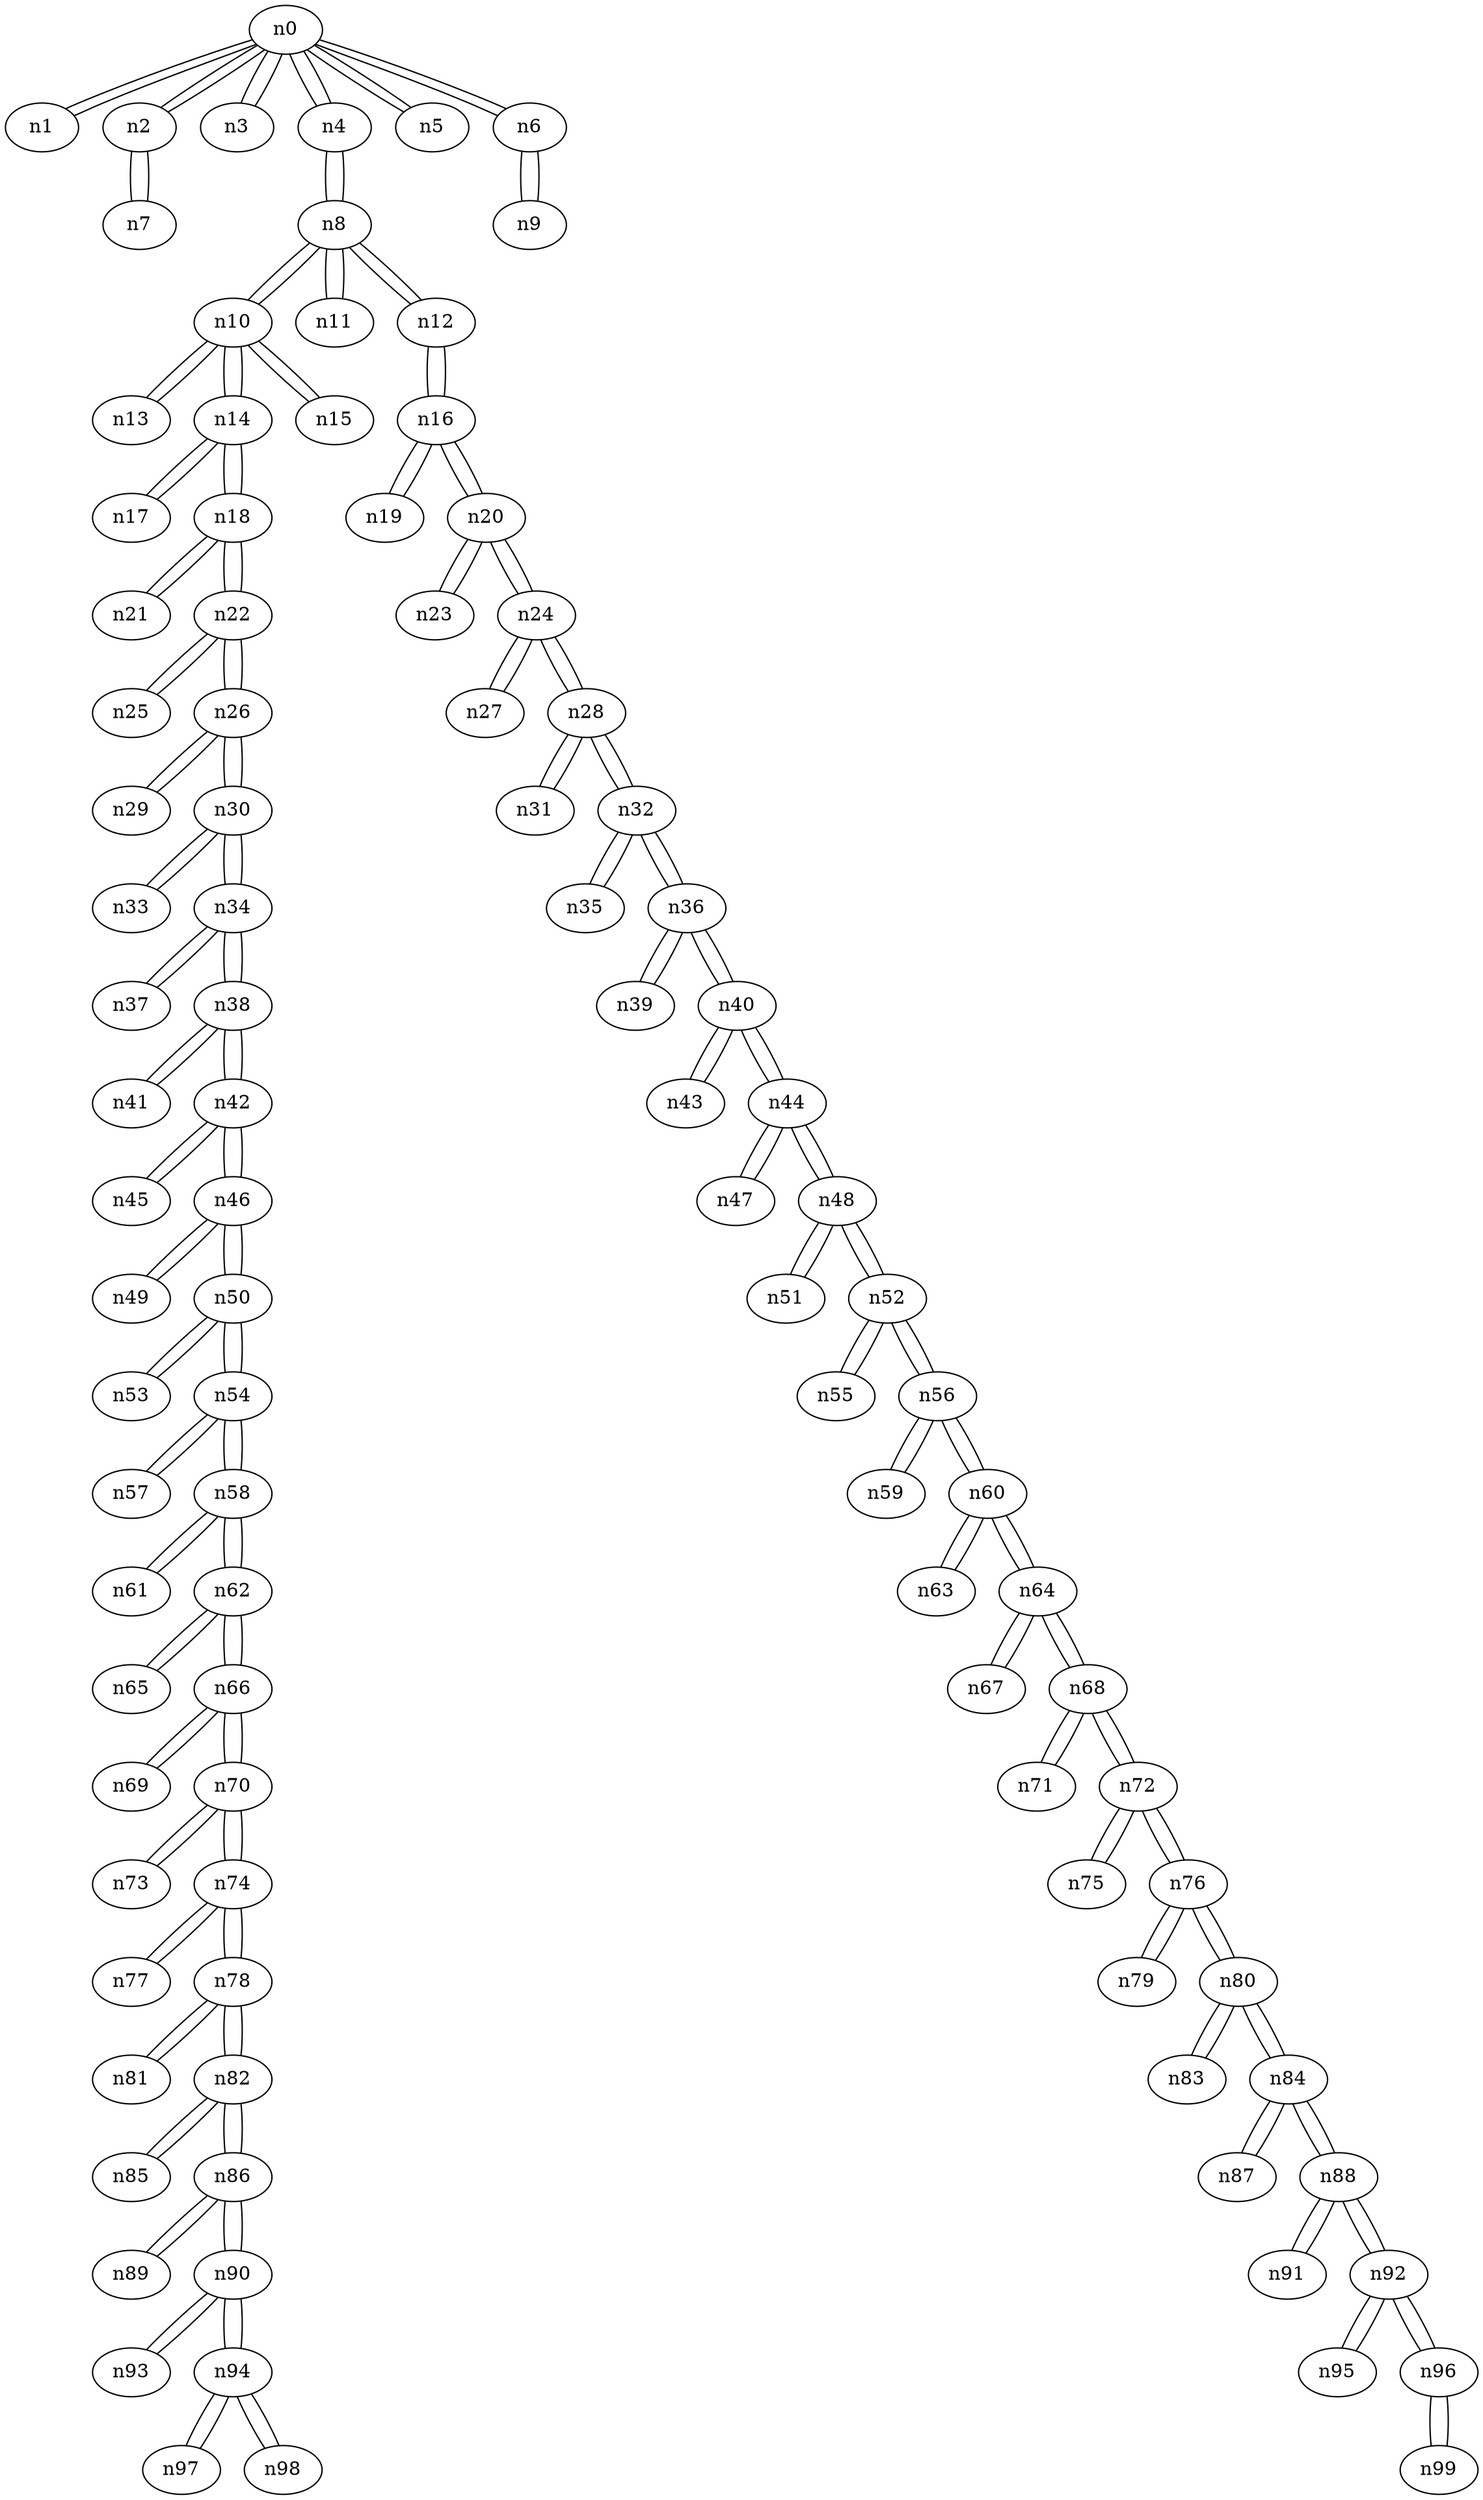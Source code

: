 graph {
n0;
n1;
n2;
n3;
n4;
n5;
n6;
n7;
n8;
n9;
n10;
n11;
n12;
n13;
n14;
n15;
n16;
n17;
n18;
n19;
n20;
n21;
n22;
n23;
n24;
n25;
n26;
n27;
n28;
n29;
n30;
n31;
n32;
n33;
n34;
n35;
n36;
n37;
n38;
n39;
n40;
n41;
n42;
n43;
n44;
n45;
n46;
n47;
n48;
n49;
n50;
n51;
n52;
n53;
n54;
n55;
n56;
n57;
n58;
n59;
n60;
n61;
n62;
n63;
n64;
n65;
n66;
n67;
n68;
n69;
n70;
n71;
n72;
n73;
n74;
n75;
n76;
n77;
n78;
n79;
n80;
n81;
n82;
n83;
n84;
n85;
n86;
n87;
n88;
n89;
n90;
n91;
n92;
n93;
n94;
n95;
n96;
n97;
n98;
n99;
n0 -- n2;
n0 -- n3;
n0 -- n5;
n0 -- n4;
n0 -- n1;
n0 -- n6;
n1 -- n0;
n2 -- n7;
n2 -- n0;
n3 -- n0;
n4 -- n0;
n4 -- n8;
n5 -- n0;
n6 -- n0;
n6 -- n9;
n7 -- n2;
n8 -- n12;
n8 -- n10;
n8 -- n4;
n8 -- n11;
n9 -- n6;
n10 -- n15;
n10 -- n13;
n10 -- n14;
n10 -- n8;
n11 -- n8;
n12 -- n16;
n12 -- n8;
n13 -- n10;
n14 -- n18;
n14 -- n10;
n14 -- n17;
n15 -- n10;
n16 -- n12;
n16 -- n20;
n16 -- n19;
n17 -- n14;
n18 -- n22;
n18 -- n14;
n18 -- n21;
n19 -- n16;
n20 -- n16;
n20 -- n23;
n20 -- n24;
n21 -- n18;
n22 -- n18;
n22 -- n26;
n22 -- n25;
n23 -- n20;
n24 -- n20;
n24 -- n28;
n24 -- n27;
n25 -- n22;
n26 -- n29;
n26 -- n30;
n26 -- n22;
n27 -- n24;
n28 -- n32;
n28 -- n31;
n28 -- n24;
n29 -- n26;
n30 -- n26;
n30 -- n33;
n30 -- n34;
n31 -- n28;
n32 -- n28;
n32 -- n36;
n32 -- n35;
n33 -- n30;
n34 -- n30;
n34 -- n38;
n34 -- n37;
n35 -- n32;
n36 -- n39;
n36 -- n32;
n36 -- n40;
n37 -- n34;
n38 -- n41;
n38 -- n42;
n38 -- n34;
n39 -- n36;
n40 -- n43;
n40 -- n36;
n40 -- n44;
n41 -- n38;
n42 -- n46;
n42 -- n45;
n42 -- n38;
n43 -- n40;
n44 -- n48;
n44 -- n47;
n44 -- n40;
n45 -- n42;
n46 -- n50;
n46 -- n42;
n46 -- n49;
n47 -- n44;
n48 -- n51;
n48 -- n52;
n48 -- n44;
n49 -- n46;
n50 -- n46;
n50 -- n54;
n50 -- n53;
n51 -- n48;
n52 -- n48;
n52 -- n55;
n52 -- n56;
n53 -- n50;
n54 -- n57;
n54 -- n50;
n54 -- n58;
n55 -- n52;
n56 -- n60;
n56 -- n52;
n56 -- n59;
n57 -- n54;
n58 -- n62;
n58 -- n61;
n58 -- n54;
n59 -- n56;
n60 -- n64;
n60 -- n56;
n60 -- n63;
n61 -- n58;
n62 -- n66;
n62 -- n58;
n62 -- n65;
n63 -- n60;
n64 -- n67;
n64 -- n60;
n64 -- n68;
n65 -- n62;
n66 -- n62;
n66 -- n70;
n66 -- n69;
n67 -- n64;
n68 -- n64;
n68 -- n72;
n68 -- n71;
n69 -- n66;
n70 -- n74;
n70 -- n66;
n70 -- n73;
n71 -- n68;
n72 -- n76;
n72 -- n75;
n72 -- n68;
n73 -- n70;
n74 -- n70;
n74 -- n77;
n74 -- n78;
n75 -- n72;
n76 -- n72;
n76 -- n80;
n76 -- n79;
n77 -- n74;
n78 -- n74;
n78 -- n82;
n78 -- n81;
n79 -- n76;
n80 -- n76;
n80 -- n84;
n80 -- n83;
n81 -- n78;
n82 -- n86;
n82 -- n85;
n82 -- n78;
n83 -- n80;
n84 -- n87;
n84 -- n80;
n84 -- n88;
n85 -- n82;
n86 -- n89;
n86 -- n90;
n86 -- n82;
n87 -- n84;
n88 -- n92;
n88 -- n84;
n88 -- n91;
n89 -- n86;
n90 -- n93;
n90 -- n86;
n90 -- n94;
n91 -- n88;
n92 -- n95;
n92 -- n96;
n92 -- n88;
n93 -- n90;
n94 -- n97;
n94 -- n90;
n94 -- n98;
n95 -- n92;
n96 -- n92;
n96 -- n99;
n97 -- n94;
n98 -- n94;
n99 -- n96;
}
